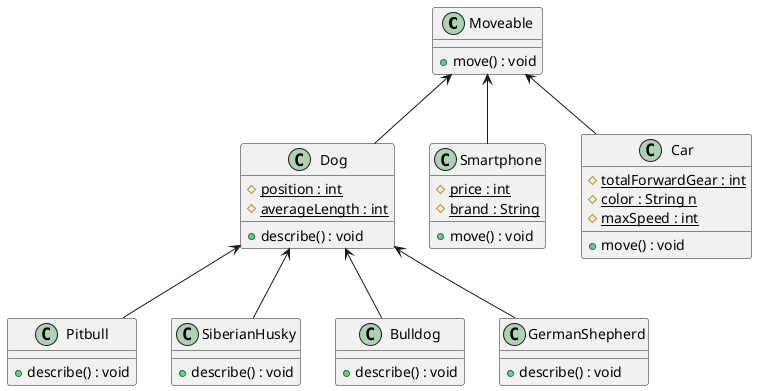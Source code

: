 @startuml

Moveable <-- Dog
Dog <-- Pitbull
Dog <-- SiberianHusky
Dog <-- Bulldog
Dog <-- GermanShepherd

class Dog{
    {static} # position : int
    {static} # averageLength : int
    + describe() : void
} 
class Pitbull{
    + describe() : void
}
class SiberianHusky{
    + describe() : void
}
class Bulldog{
    + describe() : void
}
class GermanShepherd{
    + describe() : void
}


Moveable <-- Smartphone
Moveable <-- Car
class Moveable{
    + move() : void

}

class Smartphone{
    {static} # price : int
    {static} # brand : String
    + move() : void

}

class Car{
    {static} # totalForwardGear : int
    {static} # color : String n
    {static} # maxSpeed : int
    + move() : void

}
@enduml